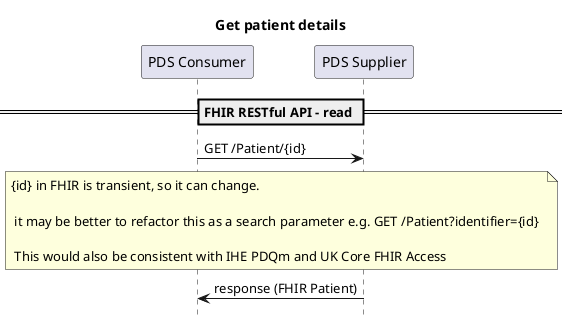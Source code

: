@startuml

hide footbox


title "Get patient details"


participant "PDS Consumer" as PDSConsumer
participant "PDS Supplier" as PDSSupplier


== FHIR RESTful API - read ==

PDSConsumer -> PDSSupplier : GET /Patient/{id}
note over PDSConsumer,PDSSupplier : {id} in FHIR is transient, so it can change. \n\n it may be better to refactor this as a search parameter e.g. GET /Patient?identifier={id} \n\n This would also be consistent with IHE PDQm and UK Core FHIR Access
PDSSupplier -> PDSConsumer : response (FHIR Patient)


@enduml
